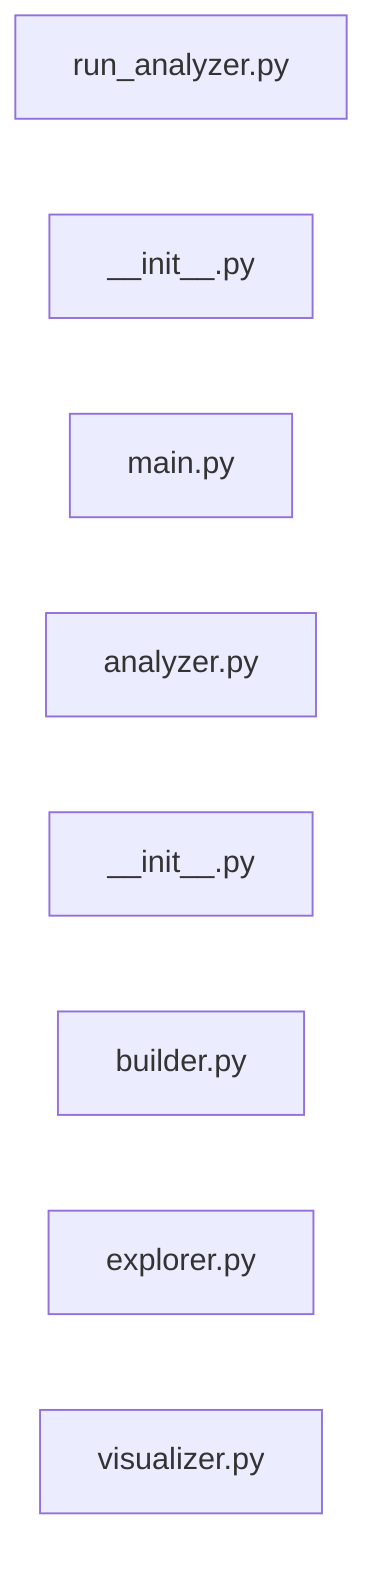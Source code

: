 graph LR;
  n__Users_jamie_Coding_Sourceflow_run_analyzer_py["run_analyzer.py"];
  n__Users_jamie_Coding_Sourceflow_sourceflow___init___py["__init__.py"];
  n__Users_jamie_Coding_Sourceflow_sourceflow_main_py["main.py"];
  n__Users_jamie_Coding_Sourceflow_sourceflow_core_analyzer_py["analyzer.py"];
  n__Users_jamie_Coding_Sourceflow_sourceflow_core___init___py["__init__.py"];
  n__Users_jamie_Coding_Sourceflow_sourceflow_core_builder_py["builder.py"];
  n__Users_jamie_Coding_Sourceflow_sourceflow_core_explorer_py["explorer.py"];
  n__Users_jamie_Coding_Sourceflow_sourceflow_core_visualizer_py["visualizer.py"];